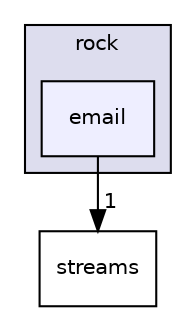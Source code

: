 digraph "rock/email" {
  compound=true
  node [ fontsize="10", fontname="Helvetica"];
  edge [ labelfontsize="10", labelfontname="Helvetica"];
  subgraph clusterdir_85140288eee94f6c1dbd59c496fa876b {
    graph [ bgcolor="#ddddee", pencolor="black", label="rock" fontname="Helvetica", fontsize="10", URL="dir_85140288eee94f6c1dbd59c496fa876b.html"]
  dir_8841f1e26055b2780232e7b8a02e35c6 [shape=box, label="email", style="filled", fillcolor="#eeeeff", pencolor="black", URL="dir_8841f1e26055b2780232e7b8a02e35c6.html"];
  }
  dir_5fecf1443bd42aaf252383bf16ba653f [shape=box label="streams" URL="dir_5fecf1443bd42aaf252383bf16ba653f.html"];
  dir_8841f1e26055b2780232e7b8a02e35c6->dir_5fecf1443bd42aaf252383bf16ba653f [headlabel="1", labeldistance=1.5 headhref="dir_000004_000009.html"];
}

